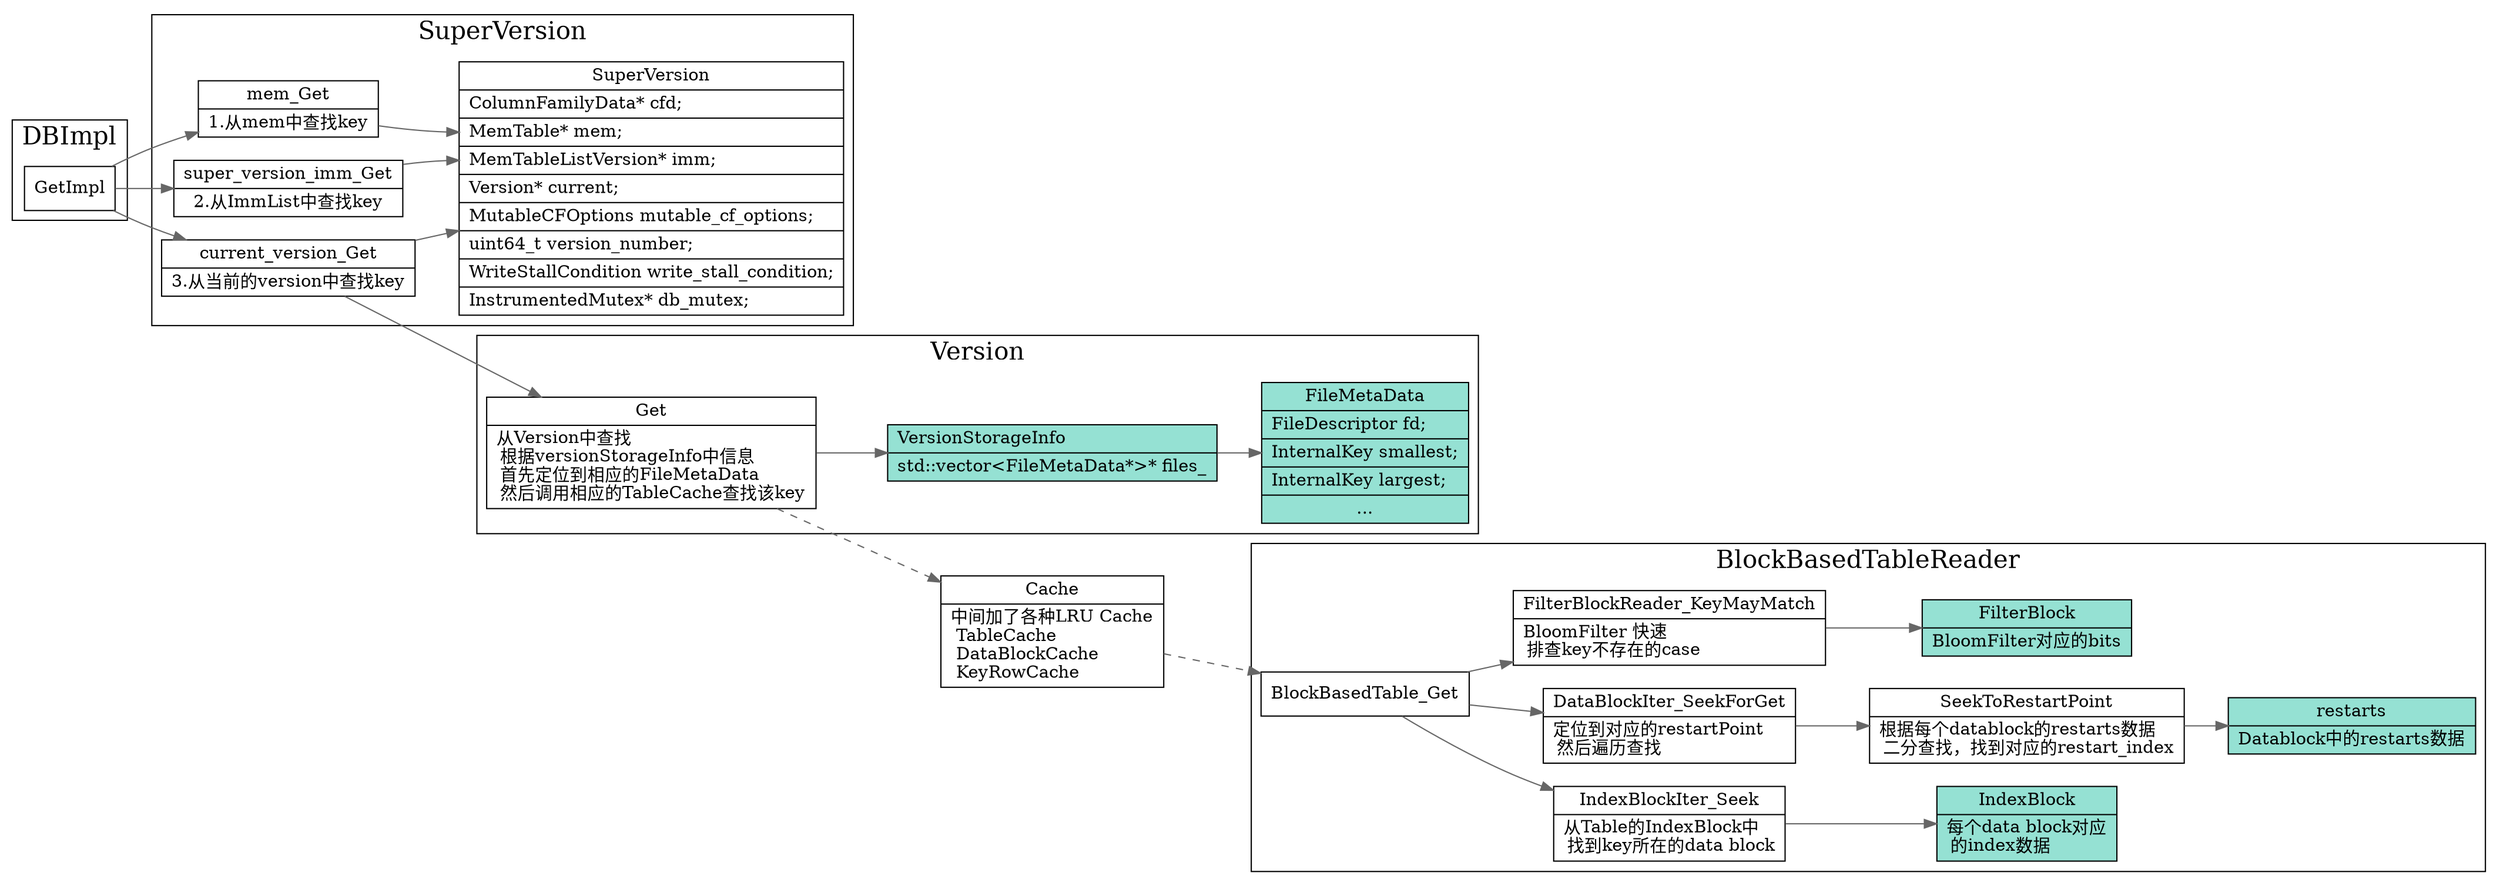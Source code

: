 digraph table_read_index {
  node[shape=box];
  edge[color=gray40];
  newrank=true;
  rankdir=LR;
  subgraph cluster_TableReader {
    graph[label="BlockBasedTableReader";fontsize=20;];
    BlockBasedTable_Get -> {
      IndexBlockIter_Seek;
      DataBlockIter_SeekForGet;
      FilterBlockReader_KeyMayMatch;
    }
    FilterBlockReader_KeyMayMatch[
      shape="record"
      label="{{
        FilterBlockReader_KeyMayMatch|
        BloomFilter 快速\l 
        排查key不存在的case\l
      }}"
    ];
    FilterBlockReader_KeyMayMatch -> FilterBlock;
    FilterBlock[
      shape="record";
      fillcolor="#95e1d3"
      style=filled;
      label="{{
        FilterBlock|
        BloomFilter对应的bits
      }}"
    ];
    IndexBlockIter_Seek[
      shape="record"
      label="{{
        IndexBlockIter_Seek|
        从Table的IndexBlock中\l 
        找到key所在的data block\l
      }}"
    ];
    IndexBlock[
      shape="record";
      fillcolor="#95e1d3"
      style=filled;
      label="{{
        IndexBlock|
        每个data block对应\l 
        的index数据\l
      }}"
    ];
    IndexBlockIter_Seek -> IndexBlock;
    DataBlockIter_SeekForGet[
      shape="record"
      label="{{
        DataBlockIter_SeekForGet|
        定位到对应的restartPoint\l
        然后遍历查找\l
      }}"
    ];
    DataBlockIter_SeekForGet -> SeekToRestartPoint;

    SeekToRestartPoint[
      shape="record"
      label="{{
        SeekToRestartPoint|
        根据每个datablock的restarts数据\l
        二分查找，找到对应的restart_index\l
      }}"
    ];
    SeekToRestartPoint -> restarts;
    restarts[
      shape="record";
      fillcolor="#95e1d3"
      style=filled;
      label="{{
        restarts|
        Datablock中的restarts数据
      }}"
    ];
  }
  Version_Get -> Cache -> BlockBasedTable_Get[style=dashed]
  Cache[
    shape="record"
    label="{{
      Cache|
      中间加了各种LRU Cache\l
      TableCache\l 
      DataBlockCache\l
      KeyRowCache\l
    }}"
  ];

  subgraph cluster_Version {
    graph[label="Version";fontsize=20;];
    Version_Get[
      shape="record"
      label="{{
        Get|
        从Version中查找\l
        根据versionStorageInfo中信息\l
        首先定位到相应的FileMetaData\l
        然后调用相应的TableCache查找该key\l
      }}"
    ];
    VersionStorageInfo[
      fillcolor="#95e1d3"
      style=filled;
      shape=record;
      label="VersionStorageInfo\l|
        std::vector\<FileMetaData*\>* files_
      "
    ];

    FileMetaData[
      shape="record";
      fillcolor="#95e1d3"
      style=filled;
      label="{{
        FileMetaData|
          FileDescriptor fd;\l|
          InternalKey smallest;\l|
          InternalKey largest;\l|
          ...
      }}"
    ];
    VersionStorageInfo -> FileMetaData;
    Version_Get -> VersionStorageInfo;
  }
  subgraph cluster_SuperVersion {
    graph[label="SuperVersion";fontsize=20;];
    super_version_mem_Get[
      shape="record"
      label="{{
        mem_Get|
        1.从mem中查找key
      }}"
    ];
    super_version_imm_Get[
      shape="record"
      label="{{
        super_version_imm_Get|
        2.从ImmList中查找key
      }}"
    ];
    super_version_current_Get[
      shape="record"
      label="{{
        current_version_Get|
        3.从当前的version中查找key
      }}"
    ];
    super_version_mem_Get -> SuperVersion:mem;
    super_version_imm_Get -> SuperVersion:imm;
    super_version_current_Get -> {
      SuperVersion:current;
      Version_Get;
    }

    SuperVersion[
      shape="record"
      label="{{
        SuperVersion|
          ColumnFamilyData* cfd;\l|
          <mem> MemTable* mem;\l|
          <imm> MemTableListVersion* imm;\l|
          <current> Version* current;\l|
          MutableCFOptions mutable_cf_options;\l|
          uint64_t version_number;\l|
          WriteStallCondition write_stall_condition;\l|
          InstrumentedMutex* db_mutex;\l
      }}"
    ];
  }
  subgraph cluster_DBImpl {
    graph[label="DBImpl";fontsize=20;];
    GetImpl -> {
      super_version_mem_Get;
      super_version_imm_Get;
      super_version_current_Get;
    }
  }
}
